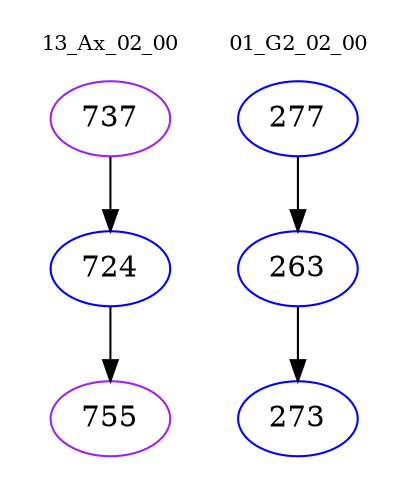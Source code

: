 digraph{
subgraph cluster_0 {
color = white
label = "13_Ax_02_00";
fontsize=10;
T0_737 [label="737", color="purple"]
T0_737 -> T0_724 [color="black"]
T0_724 [label="724", color="blue"]
T0_724 -> T0_755 [color="black"]
T0_755 [label="755", color="purple"]
}
subgraph cluster_1 {
color = white
label = "01_G2_02_00";
fontsize=10;
T1_277 [label="277", color="blue"]
T1_277 -> T1_263 [color="black"]
T1_263 [label="263", color="blue"]
T1_263 -> T1_273 [color="black"]
T1_273 [label="273", color="blue"]
}
}
